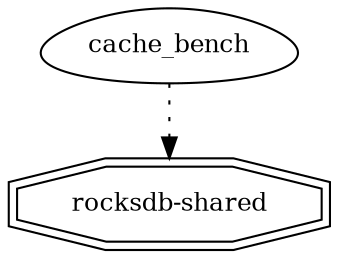 digraph "cache_bench" {
node [
  fontsize = "12"
];
    "node52" [ label = "cache_bench", shape = egg ];
    "node50" [ label = "rocksdb-shared", shape = doubleoctagon ];
    "node52" -> "node50" [ style = dotted ] // cache_bench -> rocksdb-shared
}
